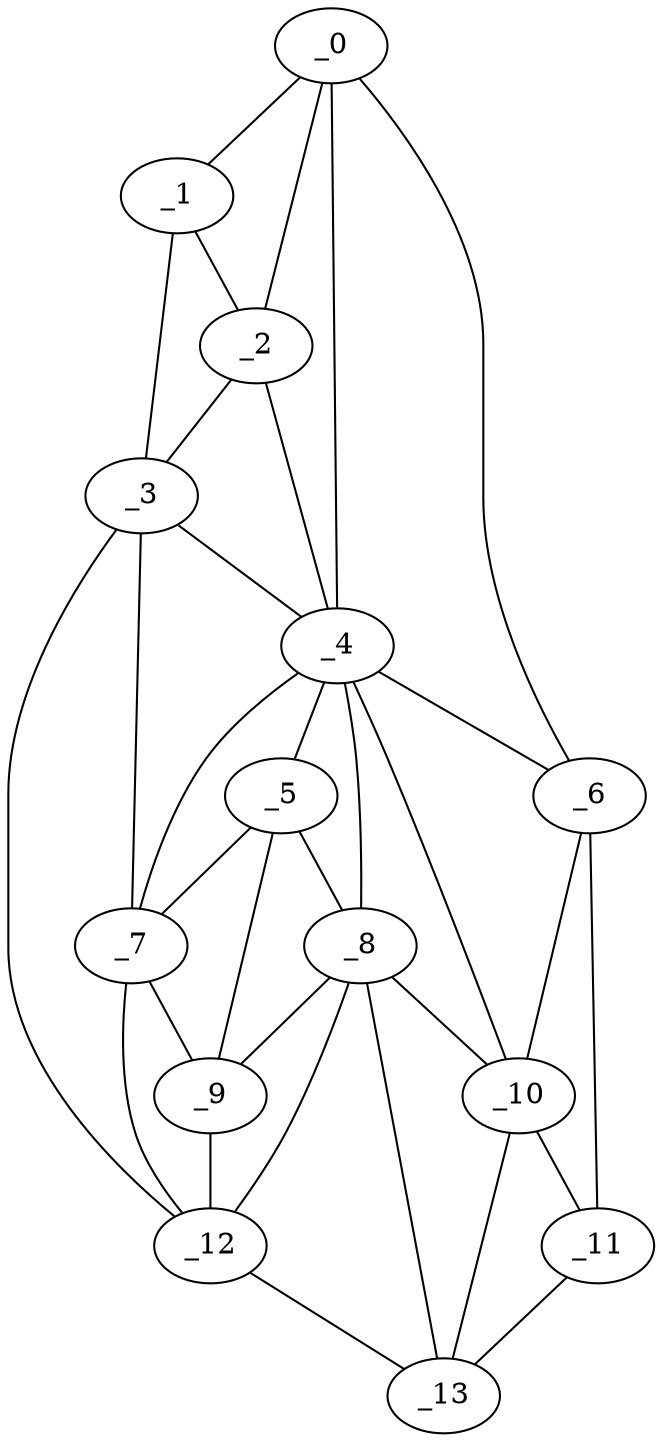graph "obj97__45.gxl" {
	_0	 [x=28,
		y=9];
	_1	 [x=49,
		y=5];
	_0 -- _1	 [valence=1];
	_2	 [x=58,
		y=14];
	_0 -- _2	 [valence=1];
	_4	 [x=81,
		y=36];
	_0 -- _4	 [valence=1];
	_6	 [x=88,
		y=92];
	_0 -- _6	 [valence=1];
	_1 -- _2	 [valence=2];
	_3	 [x=74,
		y=6];
	_1 -- _3	 [valence=1];
	_2 -- _3	 [valence=2];
	_2 -- _4	 [valence=1];
	_3 -- _4	 [valence=2];
	_7	 [x=90,
		y=26];
	_3 -- _7	 [valence=2];
	_12	 [x=103,
		y=41];
	_3 -- _12	 [valence=1];
	_5	 [x=86,
		y=35];
	_4 -- _5	 [valence=2];
	_4 -- _6	 [valence=2];
	_4 -- _7	 [valence=1];
	_8	 [x=91,
		y=45];
	_4 -- _8	 [valence=1];
	_10	 [x=98,
		y=62];
	_4 -- _10	 [valence=2];
	_5 -- _7	 [valence=2];
	_5 -- _8	 [valence=2];
	_9	 [x=95,
		y=34];
	_5 -- _9	 [valence=2];
	_6 -- _10	 [valence=2];
	_11	 [x=102,
		y=86];
	_6 -- _11	 [valence=1];
	_7 -- _9	 [valence=2];
	_7 -- _12	 [valence=2];
	_8 -- _9	 [valence=2];
	_8 -- _10	 [valence=2];
	_8 -- _12	 [valence=2];
	_13	 [x=105,
		y=52];
	_8 -- _13	 [valence=1];
	_9 -- _12	 [valence=2];
	_10 -- _11	 [valence=2];
	_10 -- _13	 [valence=1];
	_11 -- _13	 [valence=1];
	_12 -- _13	 [valence=1];
}
